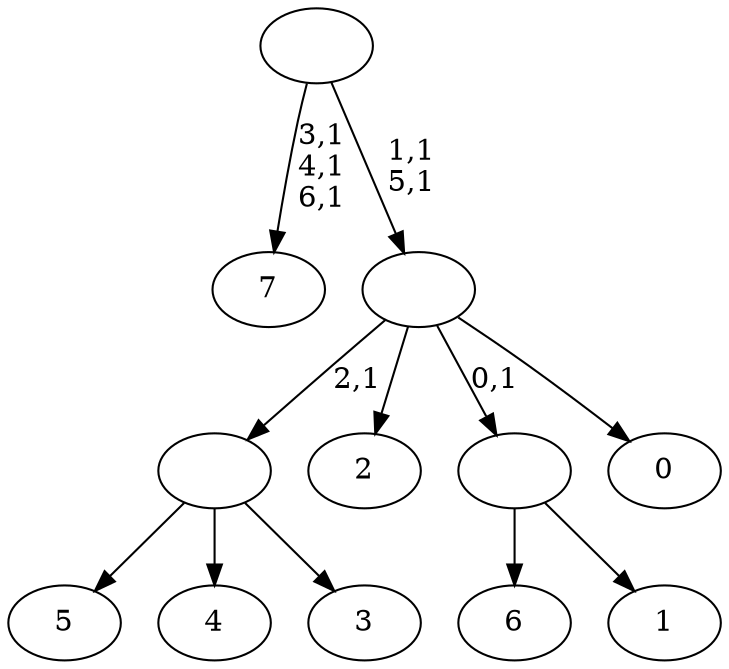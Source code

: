 digraph T {
	15 [label="7"]
	11 [label="6"]
	10 [label="5"]
	9 [label="4"]
	8 [label="3"]
	7 [label=""]
	6 [label="2"]
	5 [label="1"]
	4 [label=""]
	3 [label="0"]
	2 [label=""]
	0 [label=""]
	7 -> 10 [label=""]
	7 -> 9 [label=""]
	7 -> 8 [label=""]
	4 -> 11 [label=""]
	4 -> 5 [label=""]
	2 -> 7 [label="2,1"]
	2 -> 6 [label=""]
	2 -> 4 [label="0,1"]
	2 -> 3 [label=""]
	0 -> 2 [label="1,1\n5,1"]
	0 -> 15 [label="3,1\n4,1\n6,1"]
}
